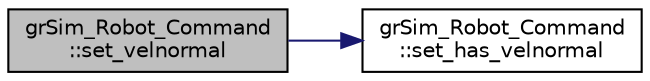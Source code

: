 digraph "grSim_Robot_Command::set_velnormal"
{
 // INTERACTIVE_SVG=YES
  edge [fontname="Helvetica",fontsize="10",labelfontname="Helvetica",labelfontsize="10"];
  node [fontname="Helvetica",fontsize="10",shape=record];
  rankdir="LR";
  Node1 [label="grSim_Robot_Command\l::set_velnormal",height=0.2,width=0.4,color="black", fillcolor="grey75", style="filled", fontcolor="black"];
  Node1 -> Node2 [color="midnightblue",fontsize="10",style="solid",fontname="Helvetica"];
  Node2 [label="grSim_Robot_Command\l::set_has_velnormal",height=0.2,width=0.4,color="black", fillcolor="white", style="filled",URL="$d1/d68/classgr_sim___robot___command.html#a43481ce4ffbfef85097146a5a3691b60"];
}
